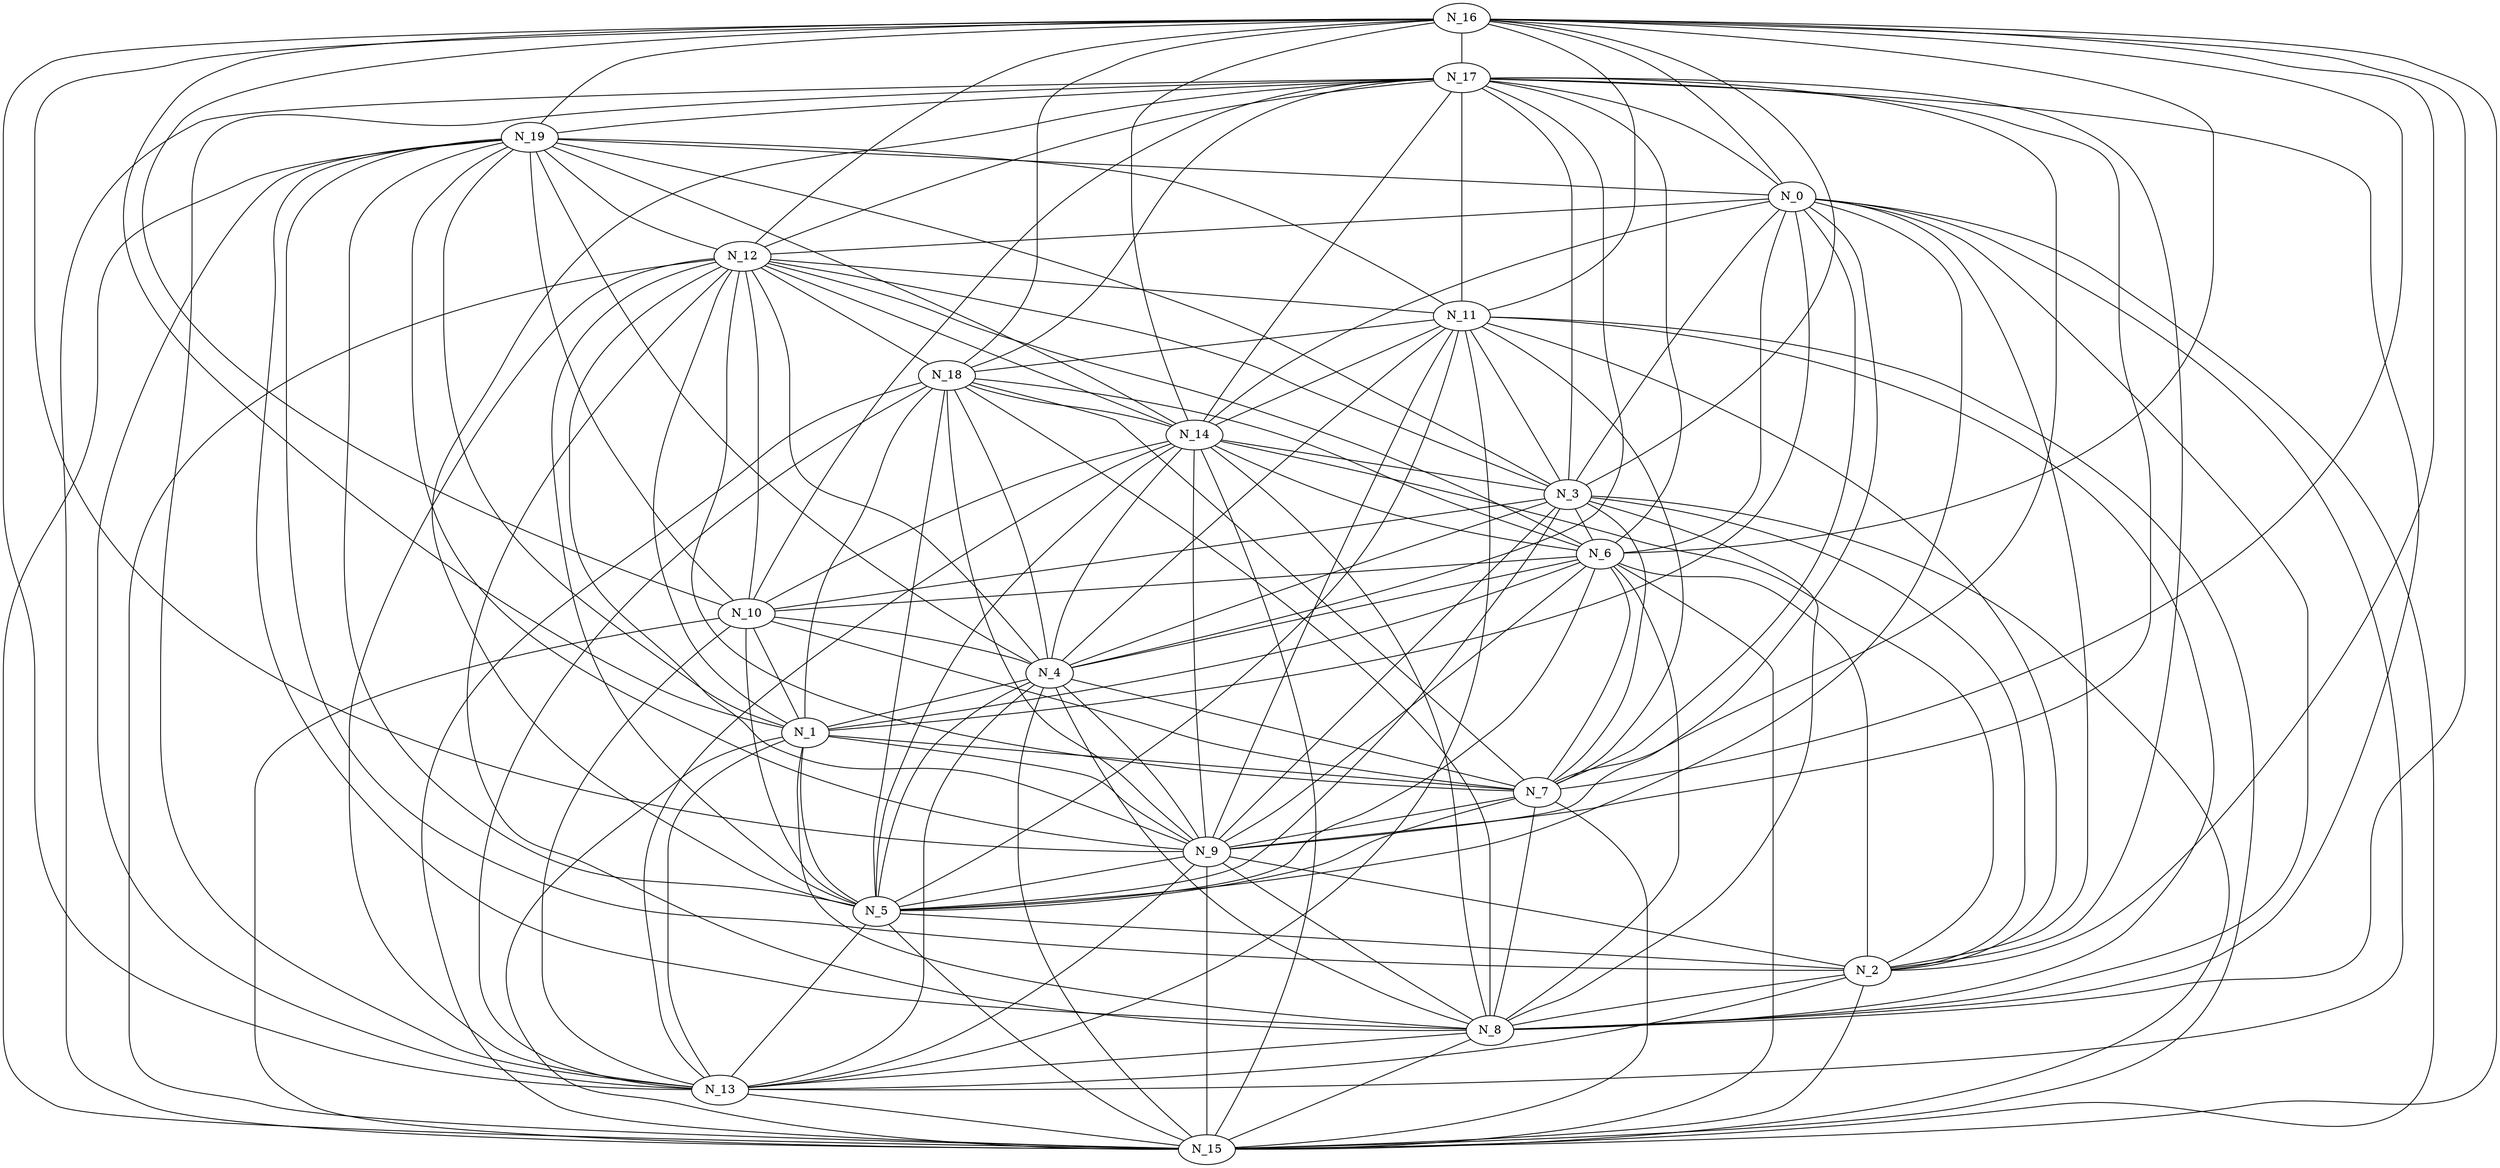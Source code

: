 graph grafo {
N_16 -- N_17;
N_19 -- N_0;
N_16 -- N_19;
N_2 -- N_17;
N_16 -- N_15;
N_2 -- N_14;
N_2 -- N_13;
N_17 -- N_5;
N_19 -- N_8;
N_2 -- N_16;
N_14 -- N_0;
N_16 -- N_0;
N_2 -- N_15;
N_17 -- N_7;
N_14 -- N_4;
N_14 -- N_3;
N_16 -- N_3;
N_19 -- N_2;
N_15 -- N_9;
N_14 -- N_8;
N_17 -- N_8;
N_17 -- N_9;
N_10 -- N_7;
N_12 -- N_6;
N_10 -- N_3;
N_10 -- N_4;
N_6 -- N_17;
N_6 -- N_18;
N_13 -- N_19;
N_6 -- N_15;
N_13 -- N_18;
N_6 -- N_16;
N_13 -- N_16;
N_6 -- N_14;
N_13 -- N_15;
N_13 -- N_14;
N_6 -- N_10;
N_15 -- N_17;
N_15 -- N_19;
N_1 -- N_9;
N_1 -- N_7;
N_2 -- N_9;
N_1 -- N_8;
N_2 -- N_8;
N_1 -- N_5;
N_1 -- N_6;
N_2 -- N_6;
N_6 -- N_7;
N_5 -- N_2;
N_6 -- N_8;
N_6 -- N_9;
N_5 -- N_0;
N_7 -- N_11;
N_1 -- N_0;
N_7 -- N_15;
N_11 -- N_9;
N_7 -- N_12;
N_11 -- N_8;
N_11 -- N_3;
N_7 -- N_18;
N_11 -- N_2;
N_11 -- N_5;
N_7 -- N_16;
N_11 -- N_4;
N_12 -- N_18;
N_12 -- N_19;
N_12 -- N_16;
N_12 -- N_17;
N_3 -- N_12;
N_3 -- N_15;
N_3 -- N_17;
N_12 -- N_11;
N_3 -- N_19;
N_12 -- N_14;
N_12 -- N_15;
N_12 -- N_13;
N_0 -- N_15;
N_0 -- N_17;
N_0 -- N_12;
N_0 -- N_13;
N_14 -- N_16;
N_14 -- N_15;
N_14 -- N_19;
N_9 -- N_5;
N_18 -- N_15;
N_18 -- N_14;
N_6 -- N_0;
N_18 -- N_16;
N_7 -- N_4;
N_6 -- N_5;
N_7 -- N_5;
N_7 -- N_8;
N_4 -- N_1;
N_7 -- N_9;
N_8 -- N_18;
N_8 -- N_16;
N_8 -- N_15;
N_8 -- N_13;
N_8 -- N_12;
N_4 -- N_12;
N_11 -- N_15;
N_11 -- N_16;
N_11 -- N_13;
N_11 -- N_14;
N_4 -- N_19;
N_11 -- N_19;
N_4 -- N_15;
N_4 -- N_18;
N_11 -- N_17;
N_4 -- N_17;
N_11 -- N_18;
N_1 -- N_18;
N_1 -- N_19;
N_17 -- N_19;
N_1 -- N_10;
N_1 -- N_12;
N_1 -- N_15;
N_1 -- N_16;
N_0 -- N_9;
N_0 -- N_8;
N_3 -- N_7;
N_3 -- N_8;
N_0 -- N_3;
N_3 -- N_9;
N_4 -- N_8;
N_17 -- N_14;
N_0 -- N_2;
N_4 -- N_9;
N_17 -- N_13;
N_4 -- N_6;
N_9 -- N_18;
N_3 -- N_4;
N_9 -- N_19;
N_0 -- N_7;
N_3 -- N_5;
N_17 -- N_18;
N_3 -- N_6;
N_4 -- N_5;
N_9 -- N_14;
N_9 -- N_16;
N_3 -- N_2;
N_8 -- N_9;
N_9 -- N_12;
N_9 -- N_13;
N_13 -- N_5;
N_13 -- N_4;
N_10 -- N_12;
N_10 -- N_13;
N_5 -- N_14;
N_13 -- N_1;
N_5 -- N_15;
N_10 -- N_16;
N_10 -- N_17;
N_5 -- N_18;
N_10 -- N_14;
N_5 -- N_19;
N_10 -- N_15;
N_10 -- N_19;
N_5 -- N_12;
N_5 -- N_10;
}